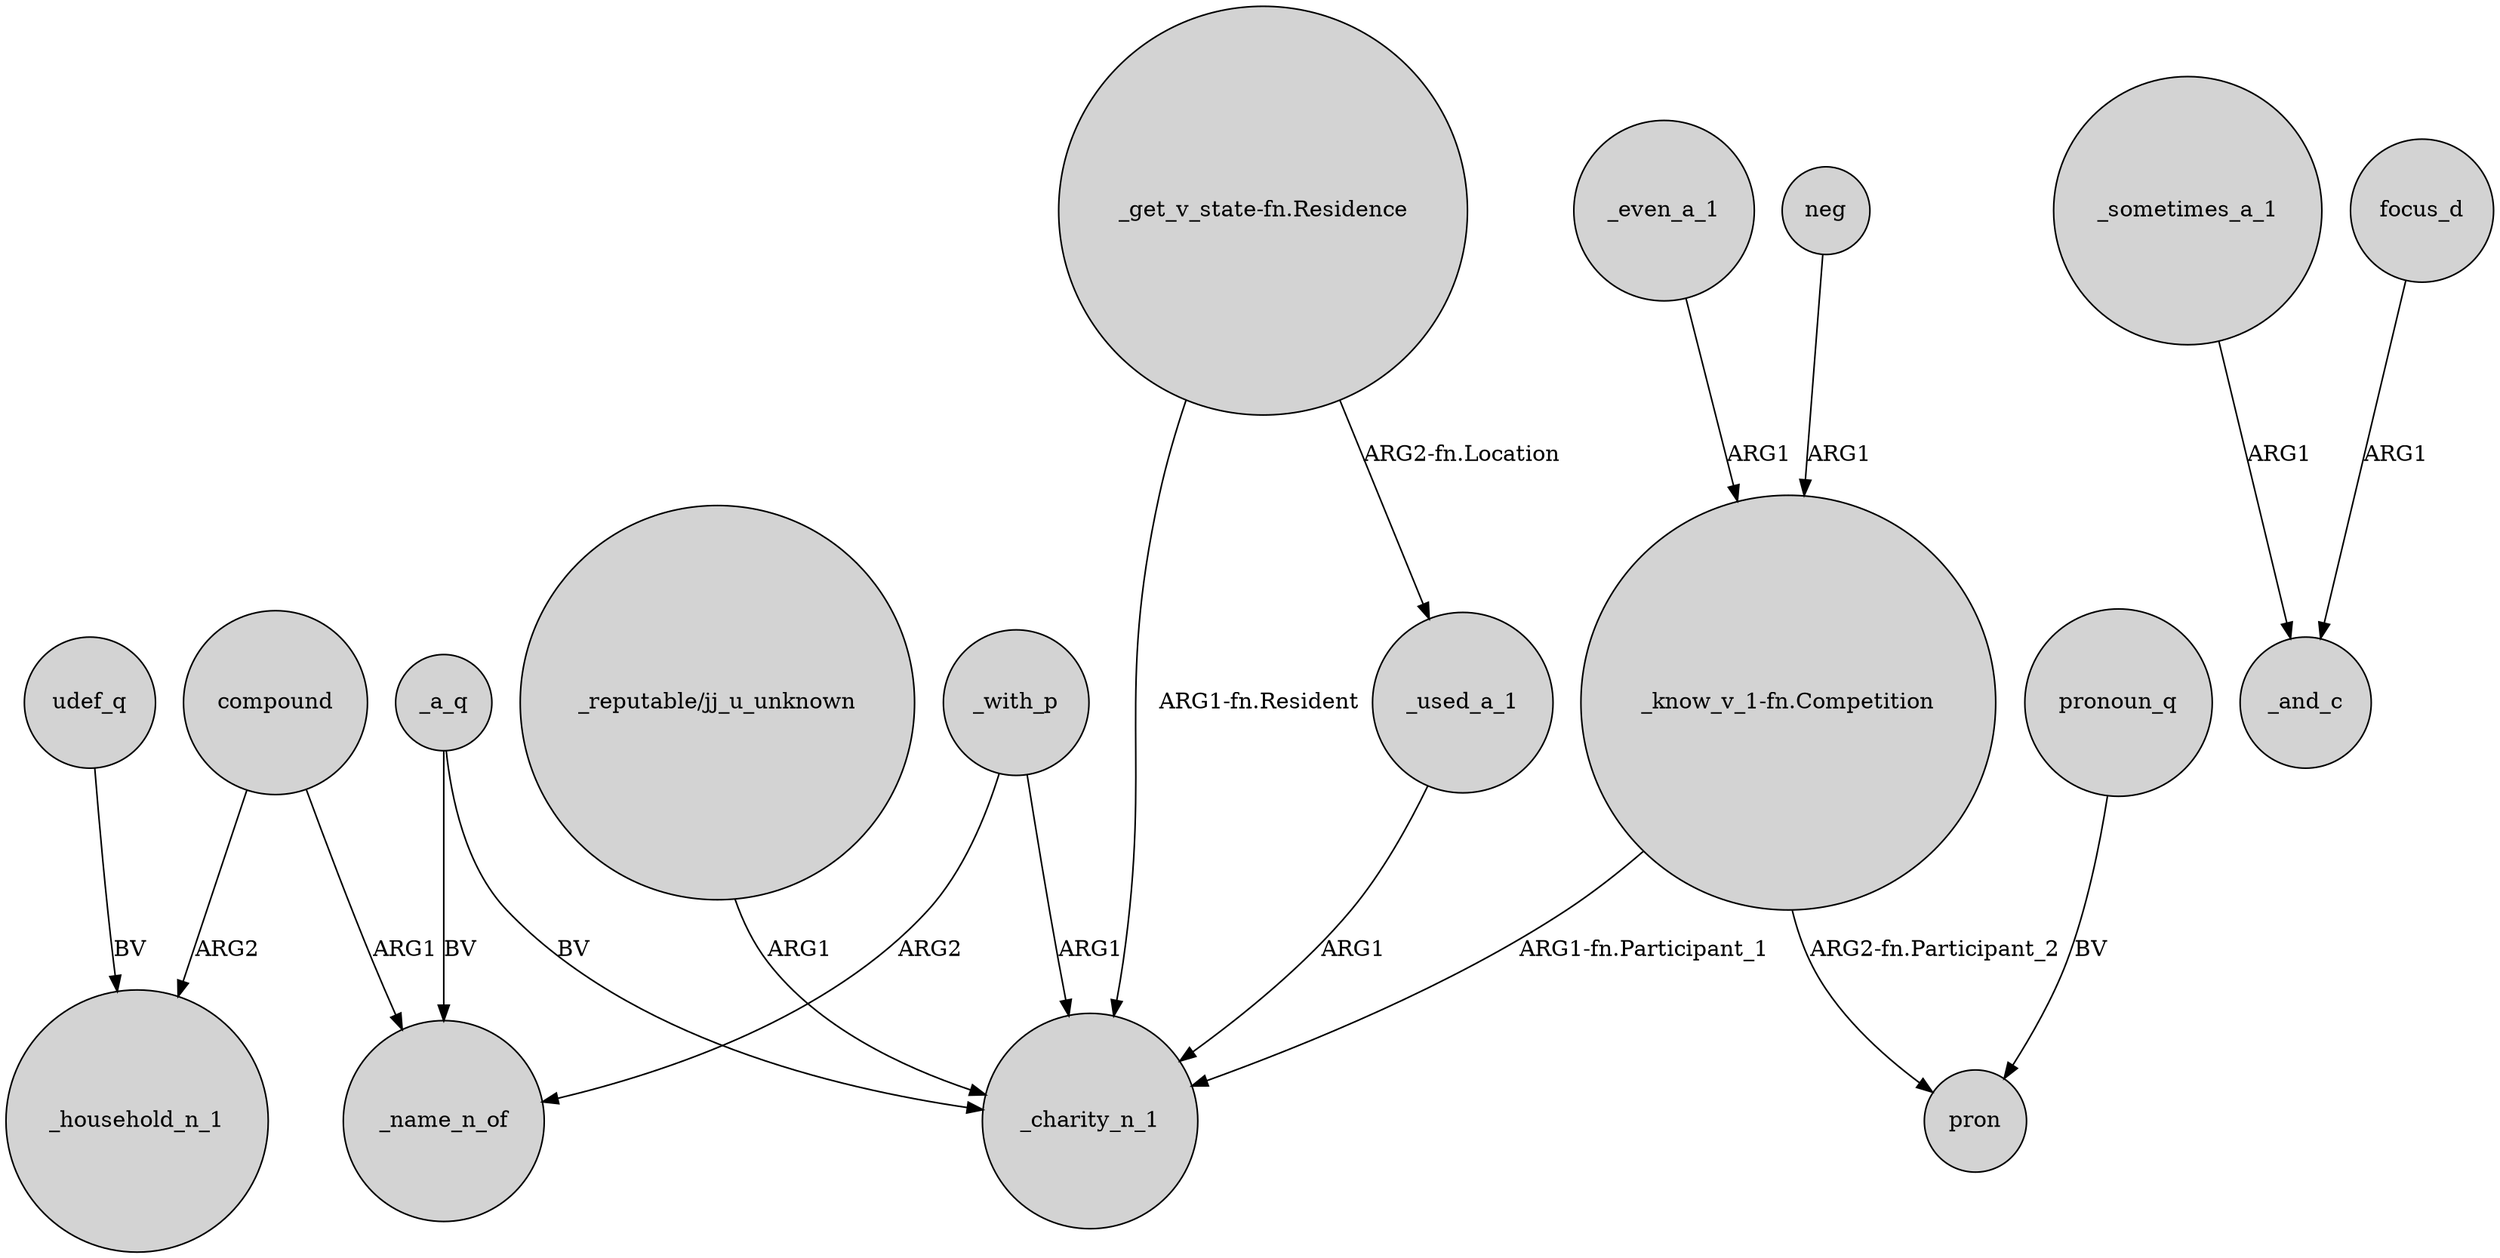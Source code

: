 digraph {
	node [shape=circle style=filled]
	_with_p -> _name_n_of [label=ARG2]
	_with_p -> _charity_n_1 [label=ARG1]
	"_reputable/jj_u_unknown" -> _charity_n_1 [label=ARG1]
	compound -> _name_n_of [label=ARG1]
	"_get_v_state-fn.Residence" -> _charity_n_1 [label="ARG1-fn.Resident"]
	"_know_v_1-fn.Competition" -> pron [label="ARG2-fn.Participant_2"]
	_a_q -> _charity_n_1 [label=BV]
	_used_a_1 -> _charity_n_1 [label=ARG1]
	"_know_v_1-fn.Competition" -> _charity_n_1 [label="ARG1-fn.Participant_1"]
	udef_q -> _household_n_1 [label=BV]
	_sometimes_a_1 -> _and_c [label=ARG1]
	focus_d -> _and_c [label=ARG1]
	compound -> _household_n_1 [label=ARG2]
	_even_a_1 -> "_know_v_1-fn.Competition" [label=ARG1]
	pronoun_q -> pron [label=BV]
	"_get_v_state-fn.Residence" -> _used_a_1 [label="ARG2-fn.Location"]
	neg -> "_know_v_1-fn.Competition" [label=ARG1]
	_a_q -> _name_n_of [label=BV]
}
